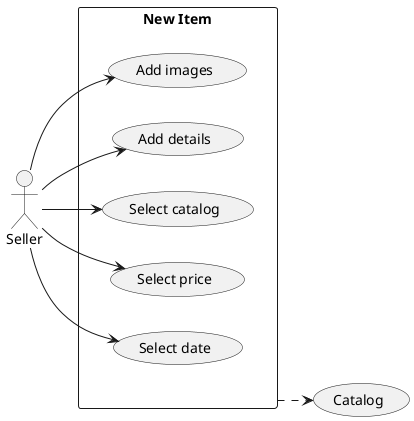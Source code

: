 ﻿
@startuml

left to right direction

actor "Seller" as A1

rectangle "New Item" as NI {
    usecase "Add images" as UC1
    usecase "Add details" as UC2
    usecase "Select catalog" as UC3
    usecase "Select price" as UC4
    usecase "Select date" as UC5
}
usecase "Catalog" as UC6
A1 --> UC1
A1 --> UC2
A1 --> UC3
A1 --> UC4
A1 --> UC5

NI .down-> UC6

@enduml
